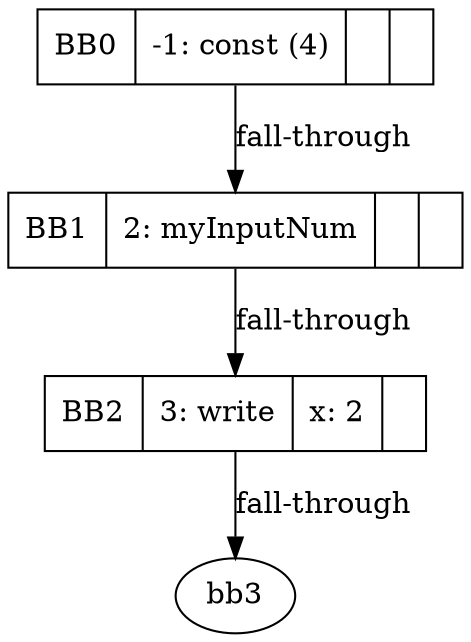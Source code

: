 digraph G{
bb0[shape=record, label="<b>BB0|{-1: const (4) }|{}|{}"];
bb1[shape=record, label="<b>BB1|{2: myInputNum  }|{}|{}"];
bb2[shape=record, label="<b>BB2|{3: write  }|{    x: 2
}|{}"];
bb0:s->bb1:n[label="fall-through"];
bb1:s->bb2:n[label="fall-through"];
bb2:s->bb3:n[label="fall-through"];
}